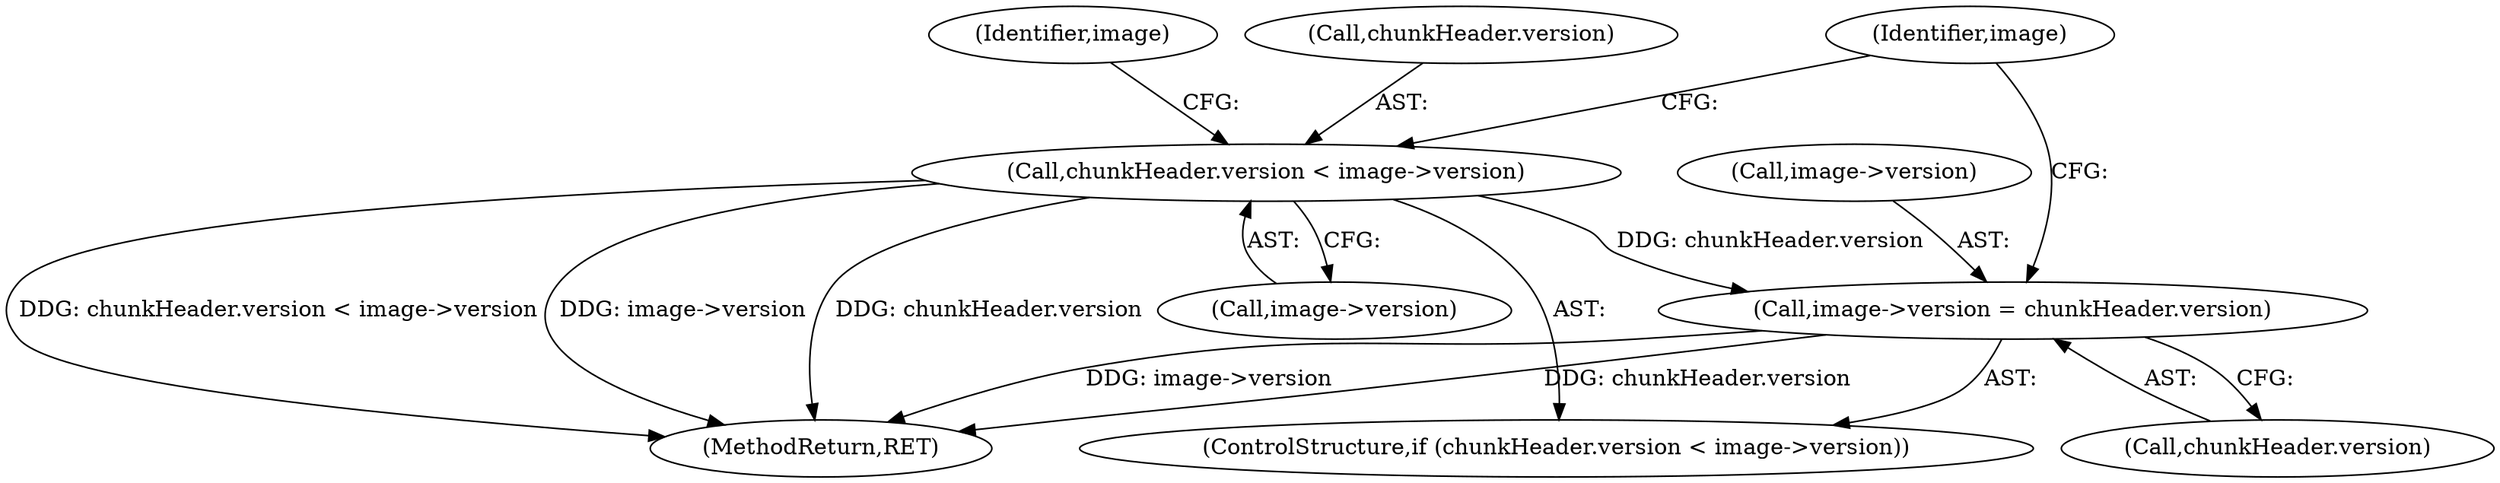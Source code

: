 digraph "0_wayland_5d201df72f3d4f4cb8b8f75f980169b03507da38_0@pointer" {
"1000242" [label="(Call,image->version = chunkHeader.version)"];
"1000235" [label="(Call,chunkHeader.version < image->version)"];
"1000234" [label="(ControlStructure,if (chunkHeader.version < image->version))"];
"1000309" [label="(MethodReturn,RET)"];
"1000246" [label="(Call,chunkHeader.version)"];
"1000243" [label="(Call,image->version)"];
"1000236" [label="(Call,chunkHeader.version)"];
"1000244" [label="(Identifier,image)"];
"1000239" [label="(Call,image->version)"];
"1000251" [label="(Identifier,image)"];
"1000235" [label="(Call,chunkHeader.version < image->version)"];
"1000242" [label="(Call,image->version = chunkHeader.version)"];
"1000242" -> "1000234"  [label="AST: "];
"1000242" -> "1000246"  [label="CFG: "];
"1000243" -> "1000242"  [label="AST: "];
"1000246" -> "1000242"  [label="AST: "];
"1000251" -> "1000242"  [label="CFG: "];
"1000242" -> "1000309"  [label="DDG: chunkHeader.version"];
"1000242" -> "1000309"  [label="DDG: image->version"];
"1000235" -> "1000242"  [label="DDG: chunkHeader.version"];
"1000235" -> "1000234"  [label="AST: "];
"1000235" -> "1000239"  [label="CFG: "];
"1000236" -> "1000235"  [label="AST: "];
"1000239" -> "1000235"  [label="AST: "];
"1000244" -> "1000235"  [label="CFG: "];
"1000251" -> "1000235"  [label="CFG: "];
"1000235" -> "1000309"  [label="DDG: chunkHeader.version"];
"1000235" -> "1000309"  [label="DDG: image->version"];
"1000235" -> "1000309"  [label="DDG: chunkHeader.version < image->version"];
}
